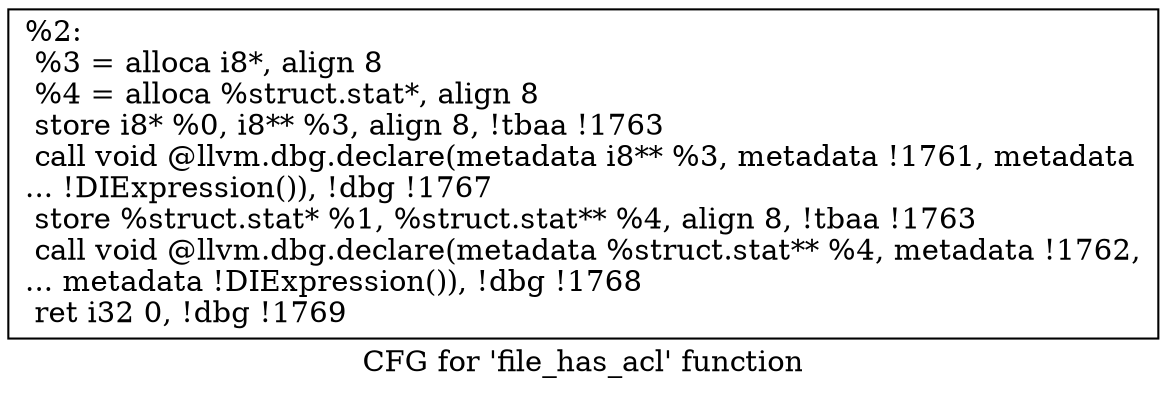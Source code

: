 digraph "CFG for 'file_has_acl' function" {
	label="CFG for 'file_has_acl' function";

	Node0x1b28320 [shape=record,label="{%2:\l  %3 = alloca i8*, align 8\l  %4 = alloca %struct.stat*, align 8\l  store i8* %0, i8** %3, align 8, !tbaa !1763\l  call void @llvm.dbg.declare(metadata i8** %3, metadata !1761, metadata\l... !DIExpression()), !dbg !1767\l  store %struct.stat* %1, %struct.stat** %4, align 8, !tbaa !1763\l  call void @llvm.dbg.declare(metadata %struct.stat** %4, metadata !1762,\l... metadata !DIExpression()), !dbg !1768\l  ret i32 0, !dbg !1769\l}"];
}
